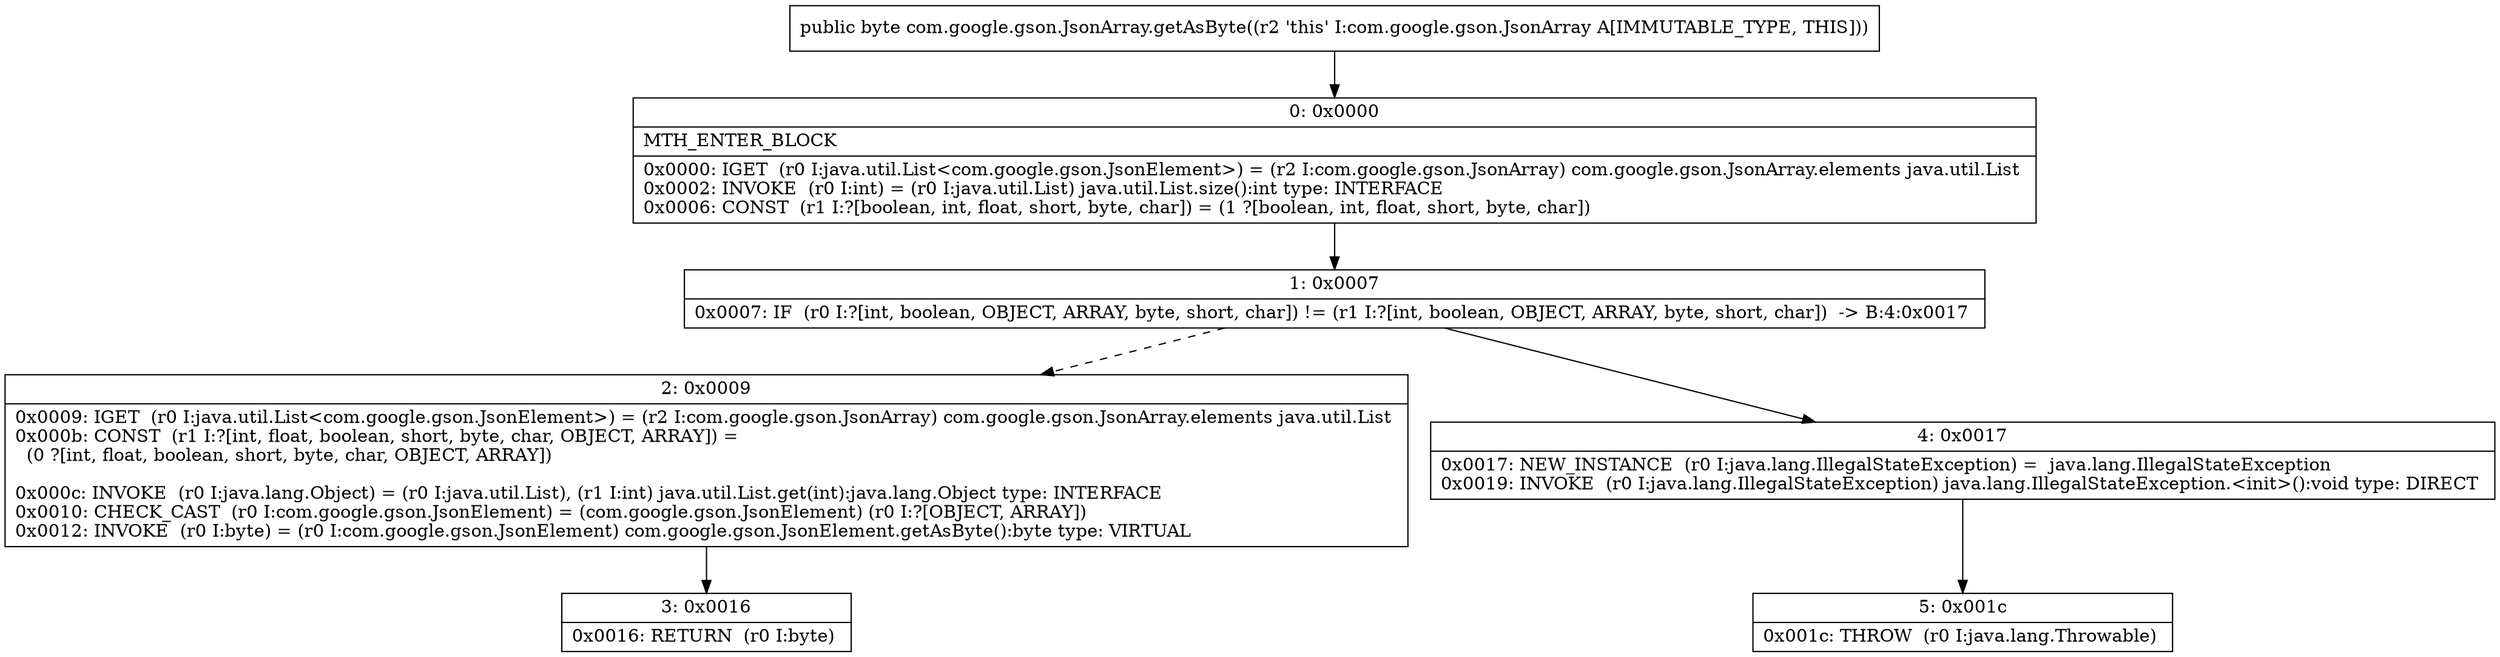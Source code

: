 digraph "CFG forcom.google.gson.JsonArray.getAsByte()B" {
Node_0 [shape=record,label="{0\:\ 0x0000|MTH_ENTER_BLOCK\l|0x0000: IGET  (r0 I:java.util.List\<com.google.gson.JsonElement\>) = (r2 I:com.google.gson.JsonArray) com.google.gson.JsonArray.elements java.util.List \l0x0002: INVOKE  (r0 I:int) = (r0 I:java.util.List) java.util.List.size():int type: INTERFACE \l0x0006: CONST  (r1 I:?[boolean, int, float, short, byte, char]) = (1 ?[boolean, int, float, short, byte, char]) \l}"];
Node_1 [shape=record,label="{1\:\ 0x0007|0x0007: IF  (r0 I:?[int, boolean, OBJECT, ARRAY, byte, short, char]) != (r1 I:?[int, boolean, OBJECT, ARRAY, byte, short, char])  \-\> B:4:0x0017 \l}"];
Node_2 [shape=record,label="{2\:\ 0x0009|0x0009: IGET  (r0 I:java.util.List\<com.google.gson.JsonElement\>) = (r2 I:com.google.gson.JsonArray) com.google.gson.JsonArray.elements java.util.List \l0x000b: CONST  (r1 I:?[int, float, boolean, short, byte, char, OBJECT, ARRAY]) = \l  (0 ?[int, float, boolean, short, byte, char, OBJECT, ARRAY])\l \l0x000c: INVOKE  (r0 I:java.lang.Object) = (r0 I:java.util.List), (r1 I:int) java.util.List.get(int):java.lang.Object type: INTERFACE \l0x0010: CHECK_CAST  (r0 I:com.google.gson.JsonElement) = (com.google.gson.JsonElement) (r0 I:?[OBJECT, ARRAY]) \l0x0012: INVOKE  (r0 I:byte) = (r0 I:com.google.gson.JsonElement) com.google.gson.JsonElement.getAsByte():byte type: VIRTUAL \l}"];
Node_3 [shape=record,label="{3\:\ 0x0016|0x0016: RETURN  (r0 I:byte) \l}"];
Node_4 [shape=record,label="{4\:\ 0x0017|0x0017: NEW_INSTANCE  (r0 I:java.lang.IllegalStateException) =  java.lang.IllegalStateException \l0x0019: INVOKE  (r0 I:java.lang.IllegalStateException) java.lang.IllegalStateException.\<init\>():void type: DIRECT \l}"];
Node_5 [shape=record,label="{5\:\ 0x001c|0x001c: THROW  (r0 I:java.lang.Throwable) \l}"];
MethodNode[shape=record,label="{public byte com.google.gson.JsonArray.getAsByte((r2 'this' I:com.google.gson.JsonArray A[IMMUTABLE_TYPE, THIS])) }"];
MethodNode -> Node_0;
Node_0 -> Node_1;
Node_1 -> Node_2[style=dashed];
Node_1 -> Node_4;
Node_2 -> Node_3;
Node_4 -> Node_5;
}

